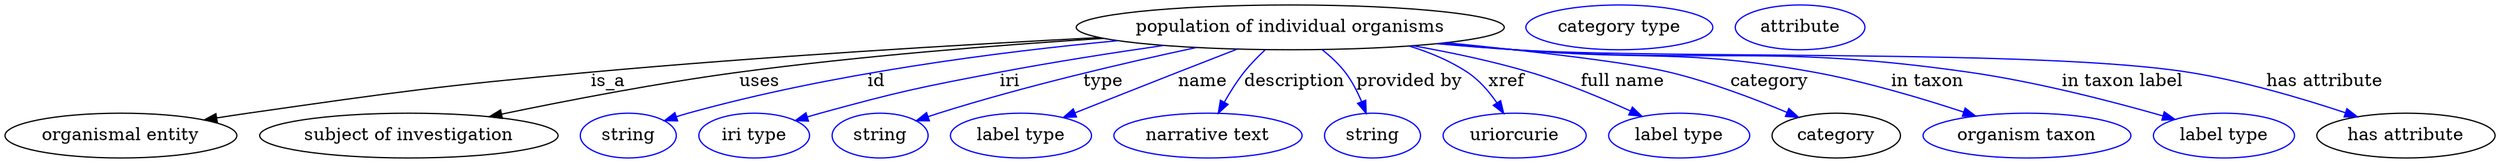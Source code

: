 digraph {
	graph [bb="0,0,1997.4,123"];
	node [label="\N"];
	"population of individual organisms"	[height=0.5,
		label="population of individual organisms",
		pos="1030.9,105",
		width=4.7662];
	"organismal entity"	[height=0.5,
		pos="92.942,18",
		width=2.5817];
	"population of individual organisms" -> "organismal entity"	[label=is_a,
		lp="483.94,61.5",
		pos="e,159.81,30.594 877.78,96.809 764.9,90.935 607.7,81.552 469.94,69 347.35,57.83 316.8,53.457 194.94,36 186.77,34.829 178.24,33.53 \
169.74,32.186"];
	"subject of investigation"	[height=0.5,
		pos="323.94,18",
		width=3.3219];
	"population of individual organisms" -> "subject of investigation"	[label=uses,
		lp="605.44,61.5",
		pos="e,388.43,33.177 881.42,96.168 795.59,90.672 685.94,81.953 588.94,69 524.2,60.354 451.32,46.283 398.4,35.267"];
	id	[color=blue,
		height=0.5,
		label=string,
		pos="499.94,18",
		width=1.0652];
	"population of individual organisms" -> id	[color=blue,
		label=id,
		lp="698.94,61.5",
		pos="e,528.93,29.99 892.87,94.261 795.19,85.033 661.85,67.683 547.94,36 544.83,35.135 541.63,34.172 538.44,33.155",
		style=solid];
	iri	[color=blue,
		height=0.5,
		label="iri type",
		pos="600.94,18",
		width=1.2277];
	"population of individual organisms" -> iri	[color=blue,
		label=iri,
		lp="805.94,61.5",
		pos="e,634.24,29.93 929.15,90.46 888.25,84.564 840.74,77.14 797.94,69 733.86,56.813 717.88,53.14 654.94,36 651.36,35.026 647.67,33.97 \
643.97,32.877",
		style=solid];
	type	[color=blue,
		height=0.5,
		label=string,
		pos="701.94,18",
		width=1.0652];
	"population of individual organisms" -> type	[color=blue,
		label=type,
		lp="880.94,61.5",
		pos="e,730.9,29.898 955.66,88.807 898.4,76.543 817.98,57.782 748.94,36 746.19,35.131 743.36,34.201 740.51,33.24",
		style=solid];
	name	[color=blue,
		height=0.5,
		label="label type",
		pos="814.94,18",
		width=1.5707];
	"population of individual organisms" -> name	[color=blue,
		label=name,
		lp="960.94,61.5",
		pos="e,848.88,32.539 988.34,87.502 973.35,81.678 956.39,75.069 940.94,69 913.39,58.174 882.49,45.914 858.18,36.244",
		style=solid];
	description	[color=blue,
		height=0.5,
		label="narrative text",
		pos="964.94,18",
		width=2.0943];
	"population of individual organisms" -> description	[color=blue,
		label=description,
		lp="1034.4,61.5",
		pos="e,973.22,35.979 1010.7,86.808 1004.9,81.419 998.88,75.241 993.94,69 988.12,61.647 982.69,53.001 978.13,44.985",
		style=solid];
	"provided by"	[color=blue,
		height=0.5,
		label=string,
		pos="1096.9,18",
		width=1.0652];
	"population of individual organisms" -> "provided by"	[color=blue,
		label="provided by",
		lp="1126.4,61.5",
		pos="e,1091.8,35.85 1056.6,86.992 1063.2,81.78 1069.8,75.649 1074.9,69 1080.4,61.951 1084.8,53.351 1088.2,45.285",
		style=solid];
	xref	[color=blue,
		height=0.5,
		label=uriorcurie,
		pos="1210.9,18",
		width=1.5887];
	"population of individual organisms" -> xref	[color=blue,
		label=xref,
		lp="1204.4,61.5",
		pos="e,1202.2,35.81 1126.3,89.986 1142.7,84.985 1158.9,78.202 1172.9,69 1182.4,62.804 1190.4,53.445 1196.6,44.493",
		style=solid];
	"full name"	[color=blue,
		height=0.5,
		label="label type",
		pos="1342.9,18",
		width=1.5707];
	"population of individual organisms" -> "full name"	[color=blue,
		label="full name",
		lp="1297.4,61.5",
		pos="e,1313,33.585 1129.6,90.196 1159.8,84.847 1193,77.841 1222.9,69 1250.7,60.786 1280.8,48.244 1303.9,37.777",
		style=solid];
	category	[height=0.5,
		pos="1468.9,18",
		width=1.4263];
	"population of individual organisms" -> category	[color=blue,
		label=category,
		lp="1415.4,61.5",
		pos="e,1438.7,32.684 1156.2,92.657 1224.4,85.867 1301.6,77.024 1334.9,69 1367.6,61.144 1403.2,47.615 1429.5,36.609",
		style=solid];
	"in taxon"	[color=blue,
		height=0.5,
		label="organism taxon",
		pos="1621.9,18",
		width=2.3109];
	"population of individual organisms" -> "in taxon"	[color=blue,
		label="in taxon",
		lp="1541.9,61.5",
		pos="e,1580.7,33.703 1152.4,92.204 1172,90.398 1192,88.603 1210.9,87 1317.5,77.971 1345.7,88.115 1450.9,69 1492.1,61.529 1537.4,48.01 \
1571.1,36.911",
		style=solid];
	"in taxon label"	[color=blue,
		height=0.5,
		label="label type",
		pos="1779.9,18",
		width=1.5707];
	"population of individual organisms" -> "in taxon label"	[color=blue,
		label="in taxon label",
		lp="1698.4,61.5",
		pos="e,1740.7,31.005 1150,92 1170.3,90.168 1191.2,88.418 1210.9,87 1372.5,75.382 1414.6,91.803 1574.9,69 1629.1,61.305 1689.7,45.596 \
1730.9,33.829",
		style=solid];
	"has attribute"	[height=0.5,
		pos="1925.9,18",
		width=1.9859];
	"population of individual organisms" -> "has attribute"	[color=blue,
		label="has attribute",
		lp="1860.9,61.5",
		pos="e,1886.9,33.126 1148.5,91.859 1169.3,90.009 1190.7,88.29 1210.9,87 1330.8,79.352 1632.3,87.632 1750.9,69 1794.4,62.172 1842.4,47.978 \
1877.1,36.451",
		style=solid];
	"named thing_category"	[color=blue,
		height=0.5,
		label="category type",
		pos="1294.9,105",
		width=2.0762];
	"organismal entity_has attribute"	[color=blue,
		height=0.5,
		label=attribute,
		pos="1439.9,105",
		width=1.4443];
}
